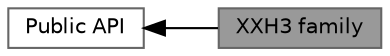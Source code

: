 digraph "XXH3 family"
{
 // LATEX_PDF_SIZE
  bgcolor="transparent";
  edge [fontname=Helvetica,fontsize=10,labelfontname=Helvetica,labelfontsize=10];
  node [fontname=Helvetica,fontsize=10,shape=box,height=0.2,width=0.4];
  rankdir=LR;
  Node1 [id="Node000001",label="XXH3 family",height=0.2,width=0.4,color="gray40", fillcolor="grey60", style="filled", fontcolor="black",tooltip=" "];
  Node2 [id="Node000002",label="Public API",height=0.2,width=0.4,color="grey40", fillcolor="white", style="filled",URL="$group__public.html",tooltip=" "];
  Node2->Node1 [shape=plaintext, dir="back", style="solid"];
}
